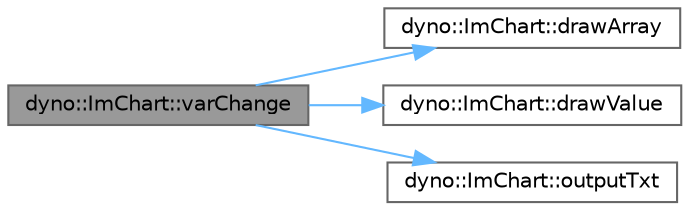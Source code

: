 digraph "dyno::ImChart::varChange"
{
 // LATEX_PDF_SIZE
  bgcolor="transparent";
  edge [fontname=Helvetica,fontsize=10,labelfontname=Helvetica,labelfontsize=10];
  node [fontname=Helvetica,fontsize=10,shape=box,height=0.2,width=0.4];
  rankdir="LR";
  Node1 [id="Node000001",label="dyno::ImChart::varChange",height=0.2,width=0.4,color="gray40", fillcolor="grey60", style="filled", fontcolor="black",tooltip=" "];
  Node1 -> Node2 [id="edge1_Node000001_Node000002",color="steelblue1",style="solid",tooltip=" "];
  Node2 [id="Node000002",label="dyno::ImChart::drawArray",height=0.2,width=0.4,color="grey40", fillcolor="white", style="filled",URL="$classdyno_1_1_im_chart.html#af77a5f868a51c1e748048a36f2969b5f",tooltip=" "];
  Node1 -> Node3 [id="edge2_Node000001_Node000003",color="steelblue1",style="solid",tooltip=" "];
  Node3 [id="Node000003",label="dyno::ImChart::drawValue",height=0.2,width=0.4,color="grey40", fillcolor="white", style="filled",URL="$classdyno_1_1_im_chart.html#aa45ea4864480b2dfa069414ad3af394b",tooltip=" "];
  Node1 -> Node4 [id="edge3_Node000001_Node000004",color="steelblue1",style="solid",tooltip=" "];
  Node4 [id="Node000004",label="dyno::ImChart::outputTxt",height=0.2,width=0.4,color="grey40", fillcolor="white", style="filled",URL="$classdyno_1_1_im_chart.html#a09faa785603dfbe1ae0eb8980ed99ca0",tooltip=" "];
}
